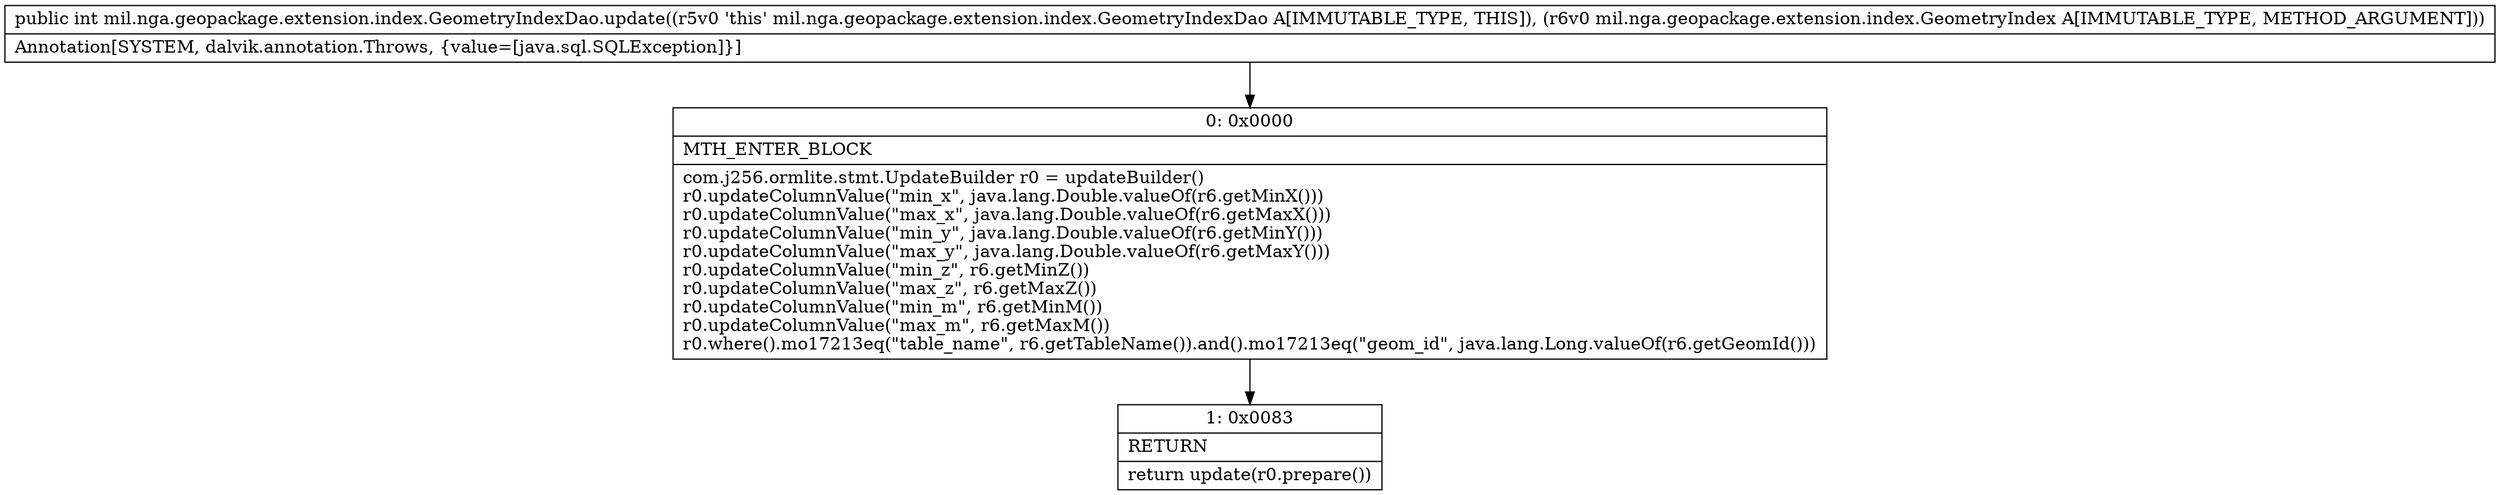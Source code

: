 digraph "CFG formil.nga.geopackage.extension.index.GeometryIndexDao.update(Lmil\/nga\/geopackage\/extension\/index\/GeometryIndex;)I" {
Node_0 [shape=record,label="{0\:\ 0x0000|MTH_ENTER_BLOCK\l|com.j256.ormlite.stmt.UpdateBuilder r0 = updateBuilder()\lr0.updateColumnValue(\"min_x\", java.lang.Double.valueOf(r6.getMinX()))\lr0.updateColumnValue(\"max_x\", java.lang.Double.valueOf(r6.getMaxX()))\lr0.updateColumnValue(\"min_y\", java.lang.Double.valueOf(r6.getMinY()))\lr0.updateColumnValue(\"max_y\", java.lang.Double.valueOf(r6.getMaxY()))\lr0.updateColumnValue(\"min_z\", r6.getMinZ())\lr0.updateColumnValue(\"max_z\", r6.getMaxZ())\lr0.updateColumnValue(\"min_m\", r6.getMinM())\lr0.updateColumnValue(\"max_m\", r6.getMaxM())\lr0.where().mo17213eq(\"table_name\", r6.getTableName()).and().mo17213eq(\"geom_id\", java.lang.Long.valueOf(r6.getGeomId()))\l}"];
Node_1 [shape=record,label="{1\:\ 0x0083|RETURN\l|return update(r0.prepare())\l}"];
MethodNode[shape=record,label="{public int mil.nga.geopackage.extension.index.GeometryIndexDao.update((r5v0 'this' mil.nga.geopackage.extension.index.GeometryIndexDao A[IMMUTABLE_TYPE, THIS]), (r6v0 mil.nga.geopackage.extension.index.GeometryIndex A[IMMUTABLE_TYPE, METHOD_ARGUMENT]))  | Annotation[SYSTEM, dalvik.annotation.Throws, \{value=[java.sql.SQLException]\}]\l}"];
MethodNode -> Node_0;
Node_0 -> Node_1;
}

